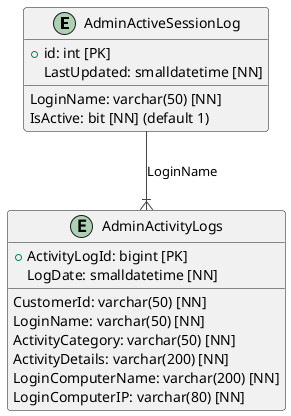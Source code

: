 @startuml

!theme vibrant

entity "AdminActiveSessionLog" {
  +id: int [PK]
  LoginName: varchar(50) [NN]
  IsActive: bit [NN] (default 1)
  LastUpdated: smalldatetime [NN]
}

entity "AdminActivityLogs" {
  +ActivityLogId: bigint [PK]
  CustomerId: varchar(50) [NN]
  LoginName: varchar(50) [NN]
  ActivityCategory: varchar(50) [NN]
  ActivityDetails: varchar(200) [NN]
  LogDate: smalldatetime [NN]
  LoginComputerName: varchar(200) [NN]
  LoginComputerIP: varchar(80) [NN]
}

AdminActiveSessionLog --|{ AdminActivityLogs: LoginName

@enduml
